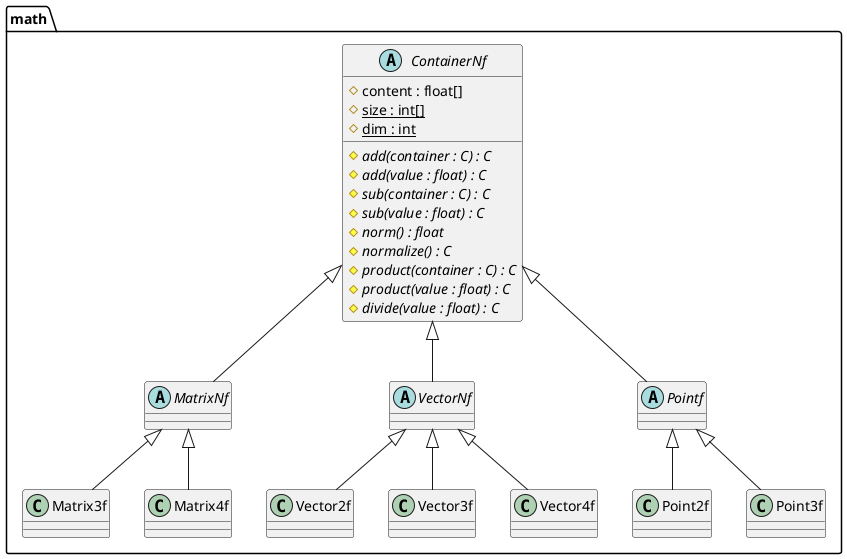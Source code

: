 @startuml math

package math {
    abstract class ContainerNf {
        # content : float[]
        # {static} size : int[]
        # {static} dim : int

        # {abstract} add(container : C) : C
        # {abstract} add(value : float) : C
        # {abstract} sub(container : C) : C
        # {abstract} sub(value : float) : C
        # {abstract} norm() : float
        # {abstract} normalize() : C
        # {abstract} product(container : C) : C
        # {abstract} product(value : float) : C
        # {abstract} divide(value : float) : C

    }

    abstract class MatrixNf extends ContainerNf {}
    class Matrix3f extends MatrixNf {}
    class Matrix4f extends MatrixNf {}

    abstract class VectorNf extends ContainerNf {}
    class Vector2f extends VectorNf {}
    class Vector3f extends VectorNf {}
    class Vector4f extends VectorNf {}

    abstract class Pointf extends ContainerNf {}
    class Point2f extends Pointf {}
    class Point3f extends Pointf {}
}


@enduml